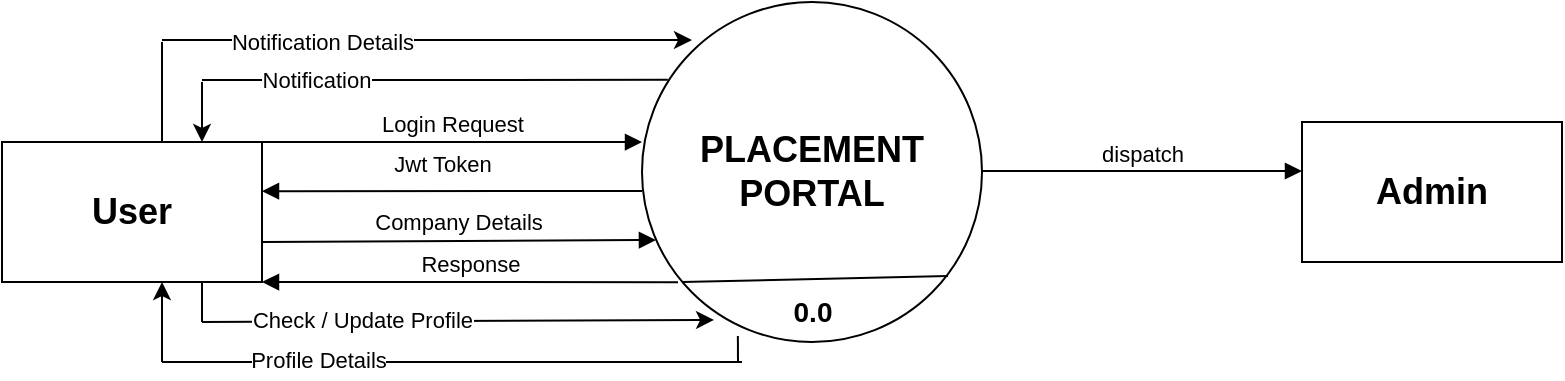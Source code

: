 <mxfile version="24.3.0" type="github">
  <diagram name="Page-1" id="TS7_Ko_DgKG1e7pylsXw">
    <mxGraphModel dx="880" dy="468" grid="1" gridSize="10" guides="1" tooltips="1" connect="1" arrows="1" fold="1" page="1" pageScale="1" pageWidth="850" pageHeight="1100" math="0" shadow="0">
      <root>
        <mxCell id="0" />
        <mxCell id="1" parent="0" />
        <mxCell id="xoUfmpj6Igif4yu6hMCl-1" value="&lt;b&gt;&lt;font style=&quot;font-size: 18px;&quot;&gt;PLACEMENT PORTAL&lt;/font&gt;&lt;/b&gt;" style="ellipse;whiteSpace=wrap;html=1;aspect=fixed;" vertex="1" parent="1">
          <mxGeometry x="350" y="230" width="170" height="170" as="geometry" />
        </mxCell>
        <mxCell id="xoUfmpj6Igif4yu6hMCl-2" value="&lt;font style=&quot;font-size: 18px;&quot;&gt;&lt;b&gt;User&lt;/b&gt;&lt;/font&gt;" style="whiteSpace=wrap;html=1;align=center;" vertex="1" parent="1">
          <mxGeometry x="30" y="300" width="130" height="70" as="geometry" />
        </mxCell>
        <mxCell id="xoUfmpj6Igif4yu6hMCl-3" value="&lt;font style=&quot;font-size: 18px;&quot;&gt;&lt;b&gt;Admin&lt;/b&gt;&lt;/font&gt;" style="whiteSpace=wrap;html=1;align=center;" vertex="1" parent="1">
          <mxGeometry x="680" y="290" width="130" height="70" as="geometry" />
        </mxCell>
        <mxCell id="xoUfmpj6Igif4yu6hMCl-4" value="Login Request" style="html=1;verticalAlign=bottom;endArrow=block;curved=0;rounded=0;entryX=0;entryY=0.412;entryDx=0;entryDy=0;entryPerimeter=0;" edge="1" parent="1" target="xoUfmpj6Igif4yu6hMCl-1">
          <mxGeometry width="80" relative="1" as="geometry">
            <mxPoint x="160" y="300" as="sourcePoint" />
            <mxPoint x="240" y="300" as="targetPoint" />
          </mxGeometry>
        </mxCell>
        <mxCell id="xoUfmpj6Igif4yu6hMCl-5" value="Company Details" style="html=1;verticalAlign=bottom;endArrow=block;curved=0;rounded=0;entryX=0.041;entryY=0.7;entryDx=0;entryDy=0;entryPerimeter=0;" edge="1" parent="1" target="xoUfmpj6Igif4yu6hMCl-1">
          <mxGeometry width="80" relative="1" as="geometry">
            <mxPoint x="160" y="350" as="sourcePoint" />
            <mxPoint x="350" y="350" as="targetPoint" />
          </mxGeometry>
        </mxCell>
        <mxCell id="xoUfmpj6Igif4yu6hMCl-6" value="dispatch" style="html=1;verticalAlign=bottom;endArrow=block;curved=0;rounded=0;entryX=0;entryY=0.412;entryDx=0;entryDy=0;entryPerimeter=0;" edge="1" parent="1">
          <mxGeometry width="80" relative="1" as="geometry">
            <mxPoint x="520" y="314.5" as="sourcePoint" />
            <mxPoint x="680" y="314.5" as="targetPoint" />
          </mxGeometry>
        </mxCell>
        <mxCell id="xoUfmpj6Igif4yu6hMCl-8" value="Jwt Token" style="html=1;verticalAlign=bottom;endArrow=block;curved=0;rounded=0;entryX=1;entryY=0.25;entryDx=0;entryDy=0;exitX=0;exitY=0.495;exitDx=0;exitDy=0;exitPerimeter=0;" edge="1" parent="1">
          <mxGeometry x="0.053" y="-5" width="80" relative="1" as="geometry">
            <mxPoint x="350" y="324.5" as="sourcePoint" />
            <mxPoint x="160" y="324.58" as="targetPoint" />
            <mxPoint as="offset" />
          </mxGeometry>
        </mxCell>
        <mxCell id="xoUfmpj6Igif4yu6hMCl-10" value="Response" style="html=1;verticalAlign=bottom;endArrow=block;curved=0;rounded=0;entryX=1;entryY=1;entryDx=0;entryDy=0;exitX=0.106;exitY=0.824;exitDx=0;exitDy=0;exitPerimeter=0;" edge="1" parent="1" source="xoUfmpj6Igif4yu6hMCl-1" target="xoUfmpj6Igif4yu6hMCl-2">
          <mxGeometry width="80" relative="1" as="geometry">
            <mxPoint x="200" y="340" as="sourcePoint" />
            <mxPoint x="390" y="340" as="targetPoint" />
          </mxGeometry>
        </mxCell>
        <mxCell id="xoUfmpj6Igif4yu6hMCl-15" value="" style="endArrow=none;html=1;rounded=0;entryX=0.076;entryY=0.229;entryDx=0;entryDy=0;entryPerimeter=0;" edge="1" parent="1" target="xoUfmpj6Igif4yu6hMCl-1">
          <mxGeometry width="50" height="50" relative="1" as="geometry">
            <mxPoint x="130" y="269" as="sourcePoint" />
            <mxPoint x="380" y="250" as="targetPoint" />
          </mxGeometry>
        </mxCell>
        <mxCell id="xoUfmpj6Igif4yu6hMCl-18" value="Notification" style="edgeLabel;html=1;align=center;verticalAlign=middle;resizable=0;points=[];" vertex="1" connectable="0" parent="xoUfmpj6Igif4yu6hMCl-15">
          <mxGeometry x="-0.514" relative="1" as="geometry">
            <mxPoint as="offset" />
          </mxGeometry>
        </mxCell>
        <mxCell id="xoUfmpj6Igif4yu6hMCl-16" value="" style="endArrow=classic;html=1;rounded=0;" edge="1" parent="1">
          <mxGeometry width="50" height="50" relative="1" as="geometry">
            <mxPoint x="130" y="270" as="sourcePoint" />
            <mxPoint x="130" y="300" as="targetPoint" />
          </mxGeometry>
        </mxCell>
        <mxCell id="xoUfmpj6Igif4yu6hMCl-19" value="" style="endArrow=none;html=1;rounded=0;" edge="1" parent="1">
          <mxGeometry width="50" height="50" relative="1" as="geometry">
            <mxPoint x="110" y="250" as="sourcePoint" />
            <mxPoint x="110" y="300" as="targetPoint" />
          </mxGeometry>
        </mxCell>
        <mxCell id="xoUfmpj6Igif4yu6hMCl-21" value="" style="endArrow=classic;html=1;rounded=0;entryX=0.147;entryY=0.112;entryDx=0;entryDy=0;entryPerimeter=0;" edge="1" parent="1" target="xoUfmpj6Igif4yu6hMCl-1">
          <mxGeometry width="50" height="50" relative="1" as="geometry">
            <mxPoint x="110" y="249" as="sourcePoint" />
            <mxPoint x="160" y="210" as="targetPoint" />
          </mxGeometry>
        </mxCell>
        <mxCell id="xoUfmpj6Igif4yu6hMCl-22" value="Notification Details" style="edgeLabel;html=1;align=center;verticalAlign=middle;resizable=0;points=[];" vertex="1" connectable="0" parent="xoUfmpj6Igif4yu6hMCl-21">
          <mxGeometry x="-0.66" y="-1" relative="1" as="geometry">
            <mxPoint x="35" as="offset" />
          </mxGeometry>
        </mxCell>
        <mxCell id="xoUfmpj6Igif4yu6hMCl-23" value="" style="endArrow=none;html=1;rounded=0;" edge="1" parent="1">
          <mxGeometry width="50" height="50" relative="1" as="geometry">
            <mxPoint x="130" y="390" as="sourcePoint" />
            <mxPoint x="130" y="370" as="targetPoint" />
          </mxGeometry>
        </mxCell>
        <mxCell id="xoUfmpj6Igif4yu6hMCl-24" value="" style="endArrow=classic;html=1;rounded=0;entryX=0.212;entryY=0.935;entryDx=0;entryDy=0;entryPerimeter=0;" edge="1" parent="1" target="xoUfmpj6Igif4yu6hMCl-1">
          <mxGeometry width="50" height="50" relative="1" as="geometry">
            <mxPoint x="130" y="390" as="sourcePoint" />
            <mxPoint x="180" y="340" as="targetPoint" />
          </mxGeometry>
        </mxCell>
        <mxCell id="xoUfmpj6Igif4yu6hMCl-25" value="Check / Update Profile" style="edgeLabel;html=1;align=center;verticalAlign=middle;resizable=0;points=[];" vertex="1" connectable="0" parent="xoUfmpj6Igif4yu6hMCl-24">
          <mxGeometry x="-0.578" y="1" relative="1" as="geometry">
            <mxPoint x="26" as="offset" />
          </mxGeometry>
        </mxCell>
        <mxCell id="xoUfmpj6Igif4yu6hMCl-26" value="" style="endArrow=classic;html=1;rounded=0;" edge="1" parent="1">
          <mxGeometry width="50" height="50" relative="1" as="geometry">
            <mxPoint x="110" y="410" as="sourcePoint" />
            <mxPoint x="110" y="370" as="targetPoint" />
          </mxGeometry>
        </mxCell>
        <mxCell id="xoUfmpj6Igif4yu6hMCl-27" value="" style="endArrow=none;html=1;rounded=0;entryX=0.282;entryY=0.982;entryDx=0;entryDy=0;entryPerimeter=0;" edge="1" parent="1" target="xoUfmpj6Igif4yu6hMCl-1">
          <mxGeometry width="50" height="50" relative="1" as="geometry">
            <mxPoint x="398" y="410" as="sourcePoint" />
            <mxPoint x="380" y="400" as="targetPoint" />
          </mxGeometry>
        </mxCell>
        <mxCell id="xoUfmpj6Igif4yu6hMCl-28" value="" style="endArrow=none;html=1;rounded=0;" edge="1" parent="1">
          <mxGeometry width="50" height="50" relative="1" as="geometry">
            <mxPoint x="110" y="410" as="sourcePoint" />
            <mxPoint x="400" y="410" as="targetPoint" />
          </mxGeometry>
        </mxCell>
        <mxCell id="xoUfmpj6Igif4yu6hMCl-29" value="Profile Details" style="edgeLabel;html=1;align=center;verticalAlign=middle;resizable=0;points=[];" vertex="1" connectable="0" parent="xoUfmpj6Igif4yu6hMCl-28">
          <mxGeometry x="-0.669" y="1" relative="1" as="geometry">
            <mxPoint x="30" as="offset" />
          </mxGeometry>
        </mxCell>
        <mxCell id="xoUfmpj6Igif4yu6hMCl-30" value="" style="endArrow=none;html=1;rounded=0;entryX=0.9;entryY=0.806;entryDx=0;entryDy=0;entryPerimeter=0;" edge="1" parent="1" target="xoUfmpj6Igif4yu6hMCl-1">
          <mxGeometry width="50" height="50" relative="1" as="geometry">
            <mxPoint x="370" y="370" as="sourcePoint" />
            <mxPoint x="420" y="320" as="targetPoint" />
          </mxGeometry>
        </mxCell>
        <mxCell id="xoUfmpj6Igif4yu6hMCl-31" value="&lt;font style=&quot;font-size: 14px;&quot;&gt;&lt;b&gt;0.0&lt;/b&gt;&lt;/font&gt;" style="text;html=1;align=center;verticalAlign=middle;resizable=0;points=[];autosize=1;strokeColor=none;fillColor=none;" vertex="1" parent="1">
          <mxGeometry x="415" y="370" width="40" height="30" as="geometry" />
        </mxCell>
      </root>
    </mxGraphModel>
  </diagram>
</mxfile>

